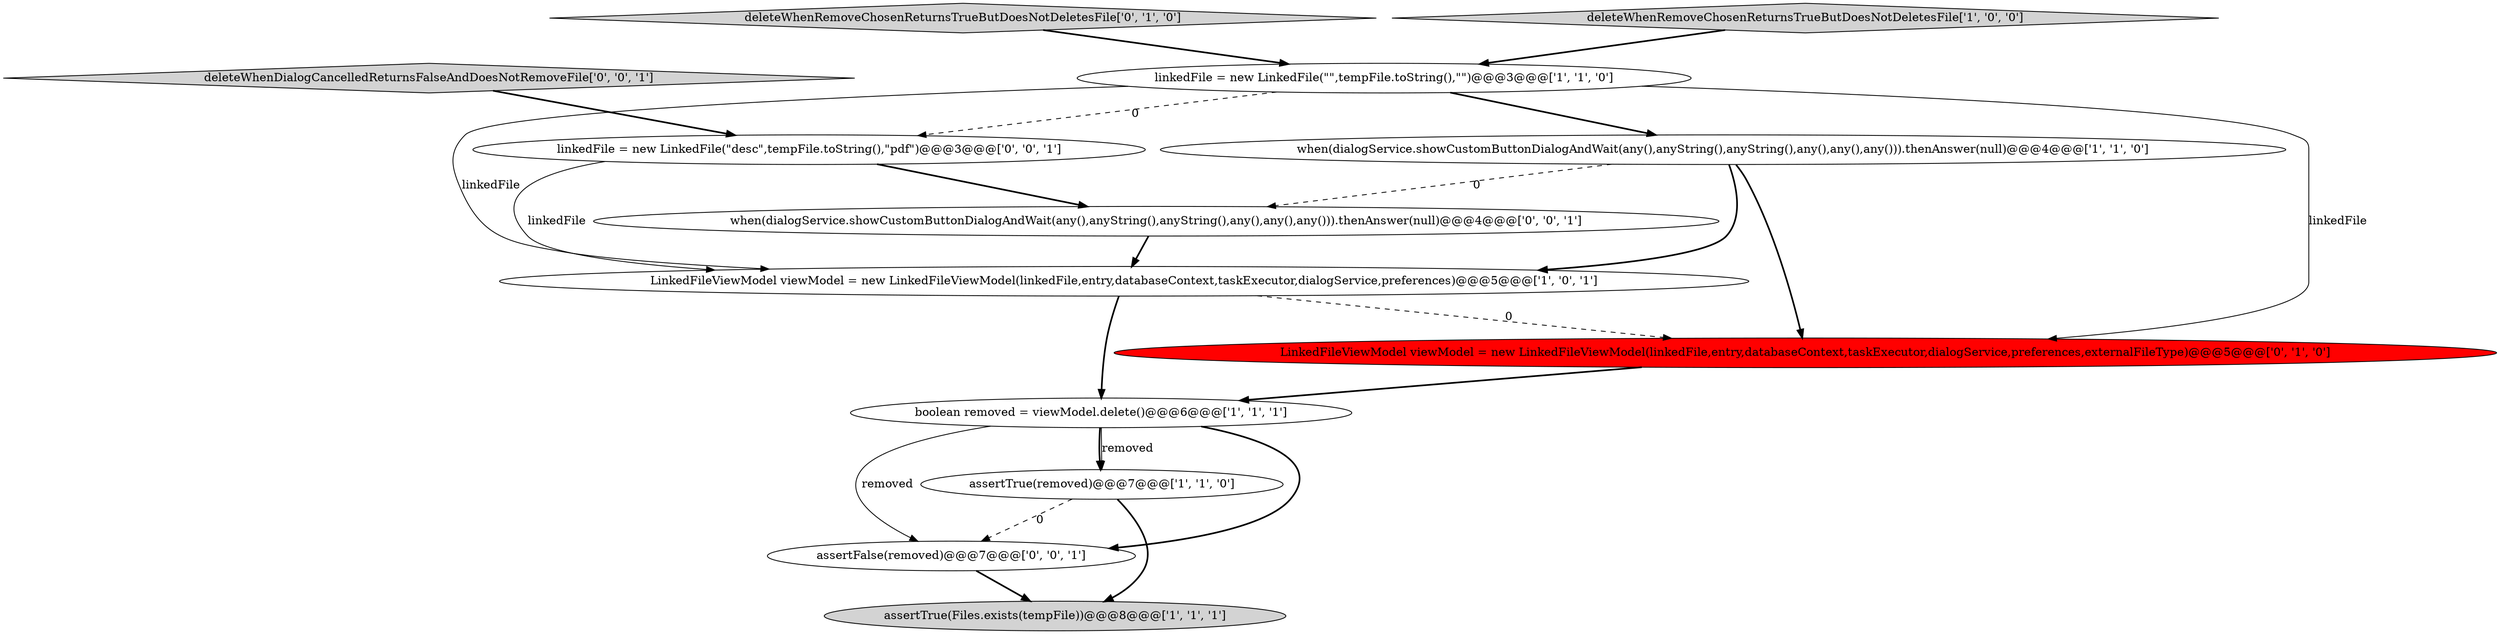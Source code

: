 digraph {
1 [style = filled, label = "assertTrue(Files.exists(tempFile))@@@8@@@['1', '1', '1']", fillcolor = lightgray, shape = ellipse image = "AAA0AAABBB1BBB"];
6 [style = filled, label = "when(dialogService.showCustomButtonDialogAndWait(any(),anyString(),anyString(),any(),any(),any())).thenAnswer(null)@@@4@@@['1', '1', '0']", fillcolor = white, shape = ellipse image = "AAA0AAABBB1BBB"];
4 [style = filled, label = "linkedFile = new LinkedFile(\"\",tempFile.toString(),\"\")@@@3@@@['1', '1', '0']", fillcolor = white, shape = ellipse image = "AAA0AAABBB1BBB"];
2 [style = filled, label = "LinkedFileViewModel viewModel = new LinkedFileViewModel(linkedFile,entry,databaseContext,taskExecutor,dialogService,preferences)@@@5@@@['1', '0', '1']", fillcolor = white, shape = ellipse image = "AAA0AAABBB1BBB"];
0 [style = filled, label = "boolean removed = viewModel.delete()@@@6@@@['1', '1', '1']", fillcolor = white, shape = ellipse image = "AAA0AAABBB1BBB"];
11 [style = filled, label = "when(dialogService.showCustomButtonDialogAndWait(any(),anyString(),anyString(),any(),any(),any())).thenAnswer(null)@@@4@@@['0', '0', '1']", fillcolor = white, shape = ellipse image = "AAA0AAABBB3BBB"];
10 [style = filled, label = "linkedFile = new LinkedFile(\"desc\",tempFile.toString(),\"pdf\")@@@3@@@['0', '0', '1']", fillcolor = white, shape = ellipse image = "AAA0AAABBB3BBB"];
12 [style = filled, label = "assertFalse(removed)@@@7@@@['0', '0', '1']", fillcolor = white, shape = ellipse image = "AAA0AAABBB3BBB"];
8 [style = filled, label = "deleteWhenRemoveChosenReturnsTrueButDoesNotDeletesFile['0', '1', '0']", fillcolor = lightgray, shape = diamond image = "AAA0AAABBB2BBB"];
5 [style = filled, label = "assertTrue(removed)@@@7@@@['1', '1', '0']", fillcolor = white, shape = ellipse image = "AAA0AAABBB1BBB"];
9 [style = filled, label = "deleteWhenDialogCancelledReturnsFalseAndDoesNotRemoveFile['0', '0', '1']", fillcolor = lightgray, shape = diamond image = "AAA0AAABBB3BBB"];
3 [style = filled, label = "deleteWhenRemoveChosenReturnsTrueButDoesNotDeletesFile['1', '0', '0']", fillcolor = lightgray, shape = diamond image = "AAA0AAABBB1BBB"];
7 [style = filled, label = "LinkedFileViewModel viewModel = new LinkedFileViewModel(linkedFile,entry,databaseContext,taskExecutor,dialogService,preferences,externalFileType)@@@5@@@['0', '1', '0']", fillcolor = red, shape = ellipse image = "AAA1AAABBB2BBB"];
5->12 [style = dashed, label="0"];
4->6 [style = bold, label=""];
0->5 [style = solid, label="removed"];
0->12 [style = bold, label=""];
6->11 [style = dashed, label="0"];
7->0 [style = bold, label=""];
9->10 [style = bold, label=""];
2->7 [style = dashed, label="0"];
12->1 [style = bold, label=""];
3->4 [style = bold, label=""];
4->2 [style = solid, label="linkedFile"];
11->2 [style = bold, label=""];
6->2 [style = bold, label=""];
5->1 [style = bold, label=""];
2->0 [style = bold, label=""];
0->12 [style = solid, label="removed"];
4->7 [style = solid, label="linkedFile"];
8->4 [style = bold, label=""];
6->7 [style = bold, label=""];
4->10 [style = dashed, label="0"];
10->2 [style = solid, label="linkedFile"];
0->5 [style = bold, label=""];
10->11 [style = bold, label=""];
}
